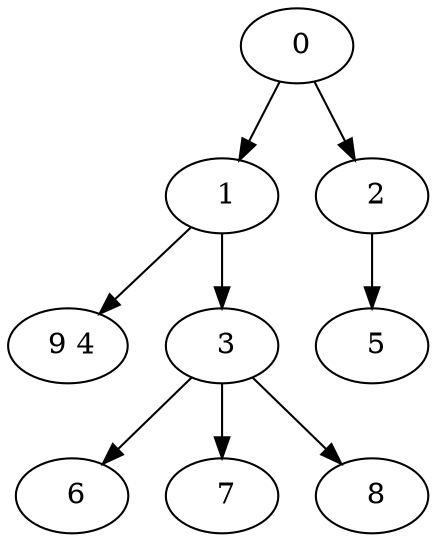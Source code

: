 digraph mytree {
" 0" -> " 1";
" 0" -> " 2";
" 1" -> " 9 4";
" 1" -> " 3";
" 2" -> " 5";
" 9 4";
" 3" -> " 6";
" 3" -> " 7";
" 3" -> " 8";
" 5";
" 6";
" 7";
" 8";
}
